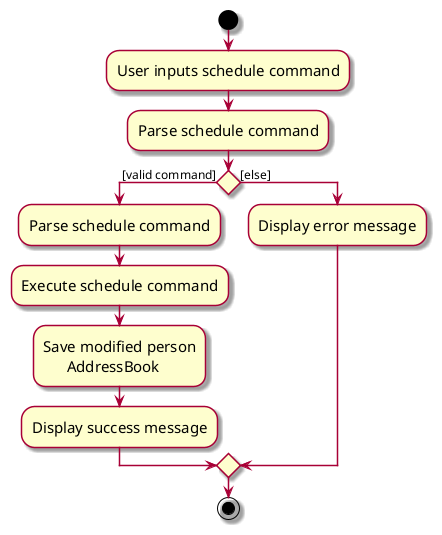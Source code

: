 @startuml
skin rose
skinparam ActivityFontSize 15
skinparam ArrowFontSize 12
start

:User inputs schedule command;
:Parse schedule command;

'Since the beta syntax does not support placing the condition outside the
'diamond we place it as the true branch instead.


if () then ([valid command])
    :Parse schedule command;
    :Execute schedule command;
    :Save modified person
          AddressBook;
    :Display success message;
else ([else])
    :Display error message;
endif
stop
@enduml
